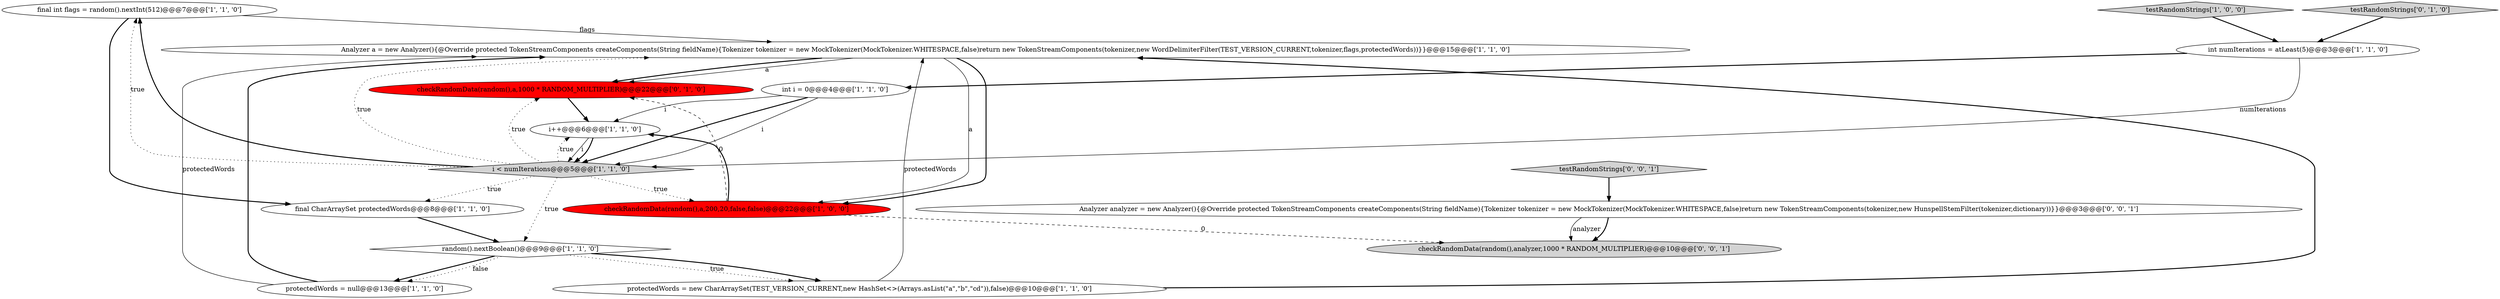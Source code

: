 digraph {
4 [style = filled, label = "final int flags = random().nextInt(512)@@@7@@@['1', '1', '0']", fillcolor = white, shape = ellipse image = "AAA0AAABBB1BBB"];
11 [style = filled, label = "Analyzer a = new Analyzer(){@Override protected TokenStreamComponents createComponents(String fieldName){Tokenizer tokenizer = new MockTokenizer(MockTokenizer.WHITESPACE,false)return new TokenStreamComponents(tokenizer,new WordDelimiterFilter(TEST_VERSION_CURRENT,tokenizer,flags,protectedWords))}}@@@15@@@['1', '1', '0']", fillcolor = white, shape = ellipse image = "AAA0AAABBB1BBB"];
9 [style = filled, label = "i++@@@6@@@['1', '1', '0']", fillcolor = white, shape = ellipse image = "AAA0AAABBB1BBB"];
6 [style = filled, label = "int i = 0@@@4@@@['1', '1', '0']", fillcolor = white, shape = ellipse image = "AAA0AAABBB1BBB"];
7 [style = filled, label = "final CharArraySet protectedWords@@@8@@@['1', '1', '0']", fillcolor = white, shape = ellipse image = "AAA0AAABBB1BBB"];
14 [style = filled, label = "Analyzer analyzer = new Analyzer(){@Override protected TokenStreamComponents createComponents(String fieldName){Tokenizer tokenizer = new MockTokenizer(MockTokenizer.WHITESPACE,false)return new TokenStreamComponents(tokenizer,new HunspellStemFilter(tokenizer,dictionary))}}@@@3@@@['0', '0', '1']", fillcolor = white, shape = ellipse image = "AAA0AAABBB3BBB"];
12 [style = filled, label = "testRandomStrings['0', '1', '0']", fillcolor = lightgray, shape = diamond image = "AAA0AAABBB2BBB"];
5 [style = filled, label = "i < numIterations@@@5@@@['1', '1', '0']", fillcolor = lightgray, shape = diamond image = "AAA0AAABBB1BBB"];
16 [style = filled, label = "checkRandomData(random(),analyzer,1000 * RANDOM_MULTIPLIER)@@@10@@@['0', '0', '1']", fillcolor = lightgray, shape = ellipse image = "AAA0AAABBB3BBB"];
13 [style = filled, label = "checkRandomData(random(),a,1000 * RANDOM_MULTIPLIER)@@@22@@@['0', '1', '0']", fillcolor = red, shape = ellipse image = "AAA1AAABBB2BBB"];
1 [style = filled, label = "protectedWords = null@@@13@@@['1', '1', '0']", fillcolor = white, shape = ellipse image = "AAA0AAABBB1BBB"];
0 [style = filled, label = "int numIterations = atLeast(5)@@@3@@@['1', '1', '0']", fillcolor = white, shape = ellipse image = "AAA0AAABBB1BBB"];
2 [style = filled, label = "protectedWords = new CharArraySet(TEST_VERSION_CURRENT,new HashSet<>(Arrays.asList(\"a\",\"b\",\"cd\")),false)@@@10@@@['1', '1', '0']", fillcolor = white, shape = ellipse image = "AAA0AAABBB1BBB"];
10 [style = filled, label = "testRandomStrings['1', '0', '0']", fillcolor = lightgray, shape = diamond image = "AAA0AAABBB1BBB"];
3 [style = filled, label = "checkRandomData(random(),a,200,20,false,false)@@@22@@@['1', '0', '0']", fillcolor = red, shape = ellipse image = "AAA1AAABBB1BBB"];
8 [style = filled, label = "random().nextBoolean()@@@9@@@['1', '1', '0']", fillcolor = white, shape = diamond image = "AAA0AAABBB1BBB"];
15 [style = filled, label = "testRandomStrings['0', '0', '1']", fillcolor = lightgray, shape = diamond image = "AAA0AAABBB3BBB"];
14->16 [style = bold, label=""];
0->5 [style = solid, label="numIterations"];
4->11 [style = solid, label="flags"];
6->9 [style = solid, label="i"];
15->14 [style = bold, label=""];
0->6 [style = bold, label=""];
6->5 [style = solid, label="i"];
9->5 [style = solid, label="i"];
8->2 [style = dotted, label="true"];
5->3 [style = dotted, label="true"];
7->8 [style = bold, label=""];
3->13 [style = dashed, label="0"];
12->0 [style = bold, label=""];
4->7 [style = bold, label=""];
5->4 [style = dotted, label="true"];
1->11 [style = bold, label=""];
3->9 [style = bold, label=""];
8->1 [style = bold, label=""];
6->5 [style = bold, label=""];
5->13 [style = dotted, label="true"];
5->11 [style = dotted, label="true"];
11->3 [style = solid, label="a"];
8->2 [style = bold, label=""];
11->3 [style = bold, label=""];
2->11 [style = solid, label="protectedWords"];
5->7 [style = dotted, label="true"];
10->0 [style = bold, label=""];
11->13 [style = bold, label=""];
5->4 [style = bold, label=""];
1->11 [style = solid, label="protectedWords"];
9->5 [style = bold, label=""];
5->9 [style = dotted, label="true"];
13->9 [style = bold, label=""];
5->8 [style = dotted, label="true"];
8->1 [style = dotted, label="false"];
2->11 [style = bold, label=""];
11->13 [style = solid, label="a"];
3->16 [style = dashed, label="0"];
14->16 [style = solid, label="analyzer"];
}
